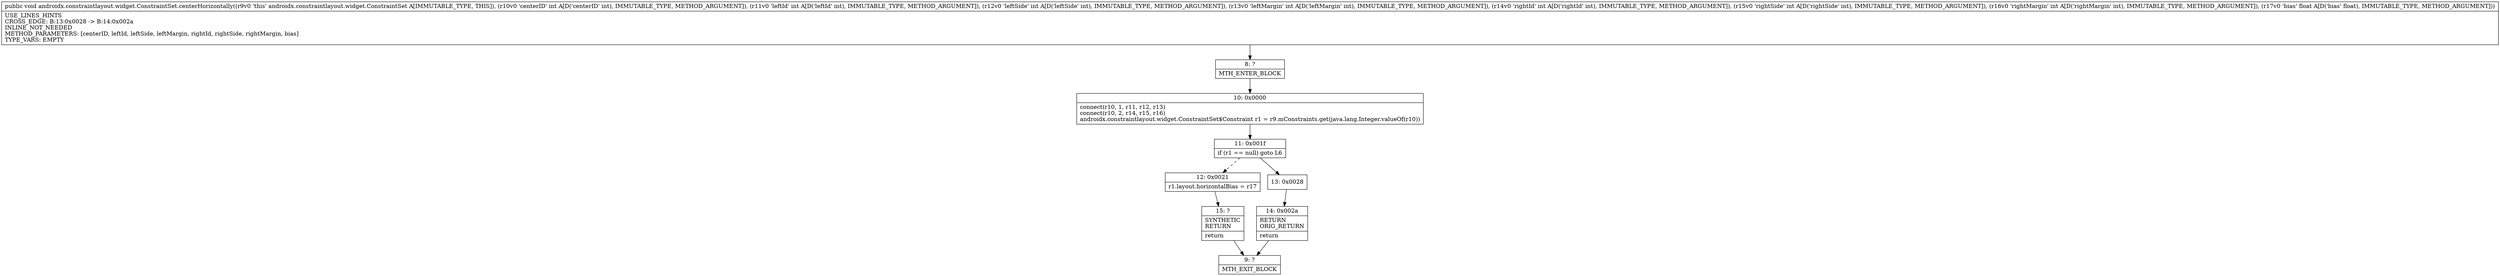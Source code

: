 digraph "CFG forandroidx.constraintlayout.widget.ConstraintSet.centerHorizontally(IIIIIIIF)V" {
Node_8 [shape=record,label="{8\:\ ?|MTH_ENTER_BLOCK\l}"];
Node_10 [shape=record,label="{10\:\ 0x0000|connect(r10, 1, r11, r12, r13)\lconnect(r10, 2, r14, r15, r16)\landroidx.constraintlayout.widget.ConstraintSet$Constraint r1 = r9.mConstraints.get(java.lang.Integer.valueOf(r10))\l}"];
Node_11 [shape=record,label="{11\:\ 0x001f|if (r1 == null) goto L6\l}"];
Node_12 [shape=record,label="{12\:\ 0x0021|r1.layout.horizontalBias = r17\l}"];
Node_15 [shape=record,label="{15\:\ ?|SYNTHETIC\lRETURN\l|return\l}"];
Node_9 [shape=record,label="{9\:\ ?|MTH_EXIT_BLOCK\l}"];
Node_13 [shape=record,label="{13\:\ 0x0028}"];
Node_14 [shape=record,label="{14\:\ 0x002a|RETURN\lORIG_RETURN\l|return\l}"];
MethodNode[shape=record,label="{public void androidx.constraintlayout.widget.ConstraintSet.centerHorizontally((r9v0 'this' androidx.constraintlayout.widget.ConstraintSet A[IMMUTABLE_TYPE, THIS]), (r10v0 'centerID' int A[D('centerID' int), IMMUTABLE_TYPE, METHOD_ARGUMENT]), (r11v0 'leftId' int A[D('leftId' int), IMMUTABLE_TYPE, METHOD_ARGUMENT]), (r12v0 'leftSide' int A[D('leftSide' int), IMMUTABLE_TYPE, METHOD_ARGUMENT]), (r13v0 'leftMargin' int A[D('leftMargin' int), IMMUTABLE_TYPE, METHOD_ARGUMENT]), (r14v0 'rightId' int A[D('rightId' int), IMMUTABLE_TYPE, METHOD_ARGUMENT]), (r15v0 'rightSide' int A[D('rightSide' int), IMMUTABLE_TYPE, METHOD_ARGUMENT]), (r16v0 'rightMargin' int A[D('rightMargin' int), IMMUTABLE_TYPE, METHOD_ARGUMENT]), (r17v0 'bias' float A[D('bias' float), IMMUTABLE_TYPE, METHOD_ARGUMENT]))  | USE_LINES_HINTS\lCROSS_EDGE: B:13:0x0028 \-\> B:14:0x002a\lINLINE_NOT_NEEDED\lMETHOD_PARAMETERS: [centerID, leftId, leftSide, leftMargin, rightId, rightSide, rightMargin, bias]\lTYPE_VARS: EMPTY\l}"];
MethodNode -> Node_8;Node_8 -> Node_10;
Node_10 -> Node_11;
Node_11 -> Node_12[style=dashed];
Node_11 -> Node_13;
Node_12 -> Node_15;
Node_15 -> Node_9;
Node_13 -> Node_14;
Node_14 -> Node_9;
}

